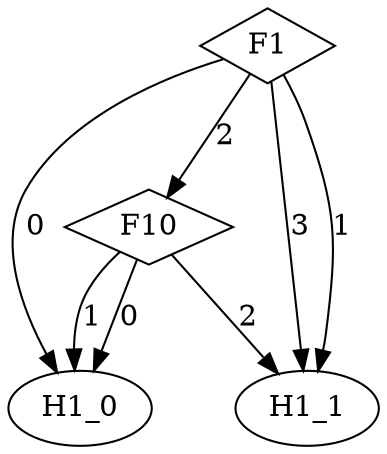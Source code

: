 digraph {
node [label=H1_1,style=""] H1_1
node [label=H1_0,style=""] H1_0
node [label=H1_0,style=""] H1_0
node [label=H1_1,style=""] H1_1
node [label=H1_1,style=""] H1_1
node [label=H1_0,style=""] H1_0
node [label=F10,shape="diamond",style=""] 1
node [label=F1,shape="diamond",style=""] 0

1 -> H1_1 [label="2"]
1 -> H1_0 [label="1"]
1 -> H1_0 [label="0"]
0 -> H1_1 [label="3"]
0 -> 1 [label="2"]
0 -> H1_1 [label="1"]
0 -> H1_0 [label="0"]
}